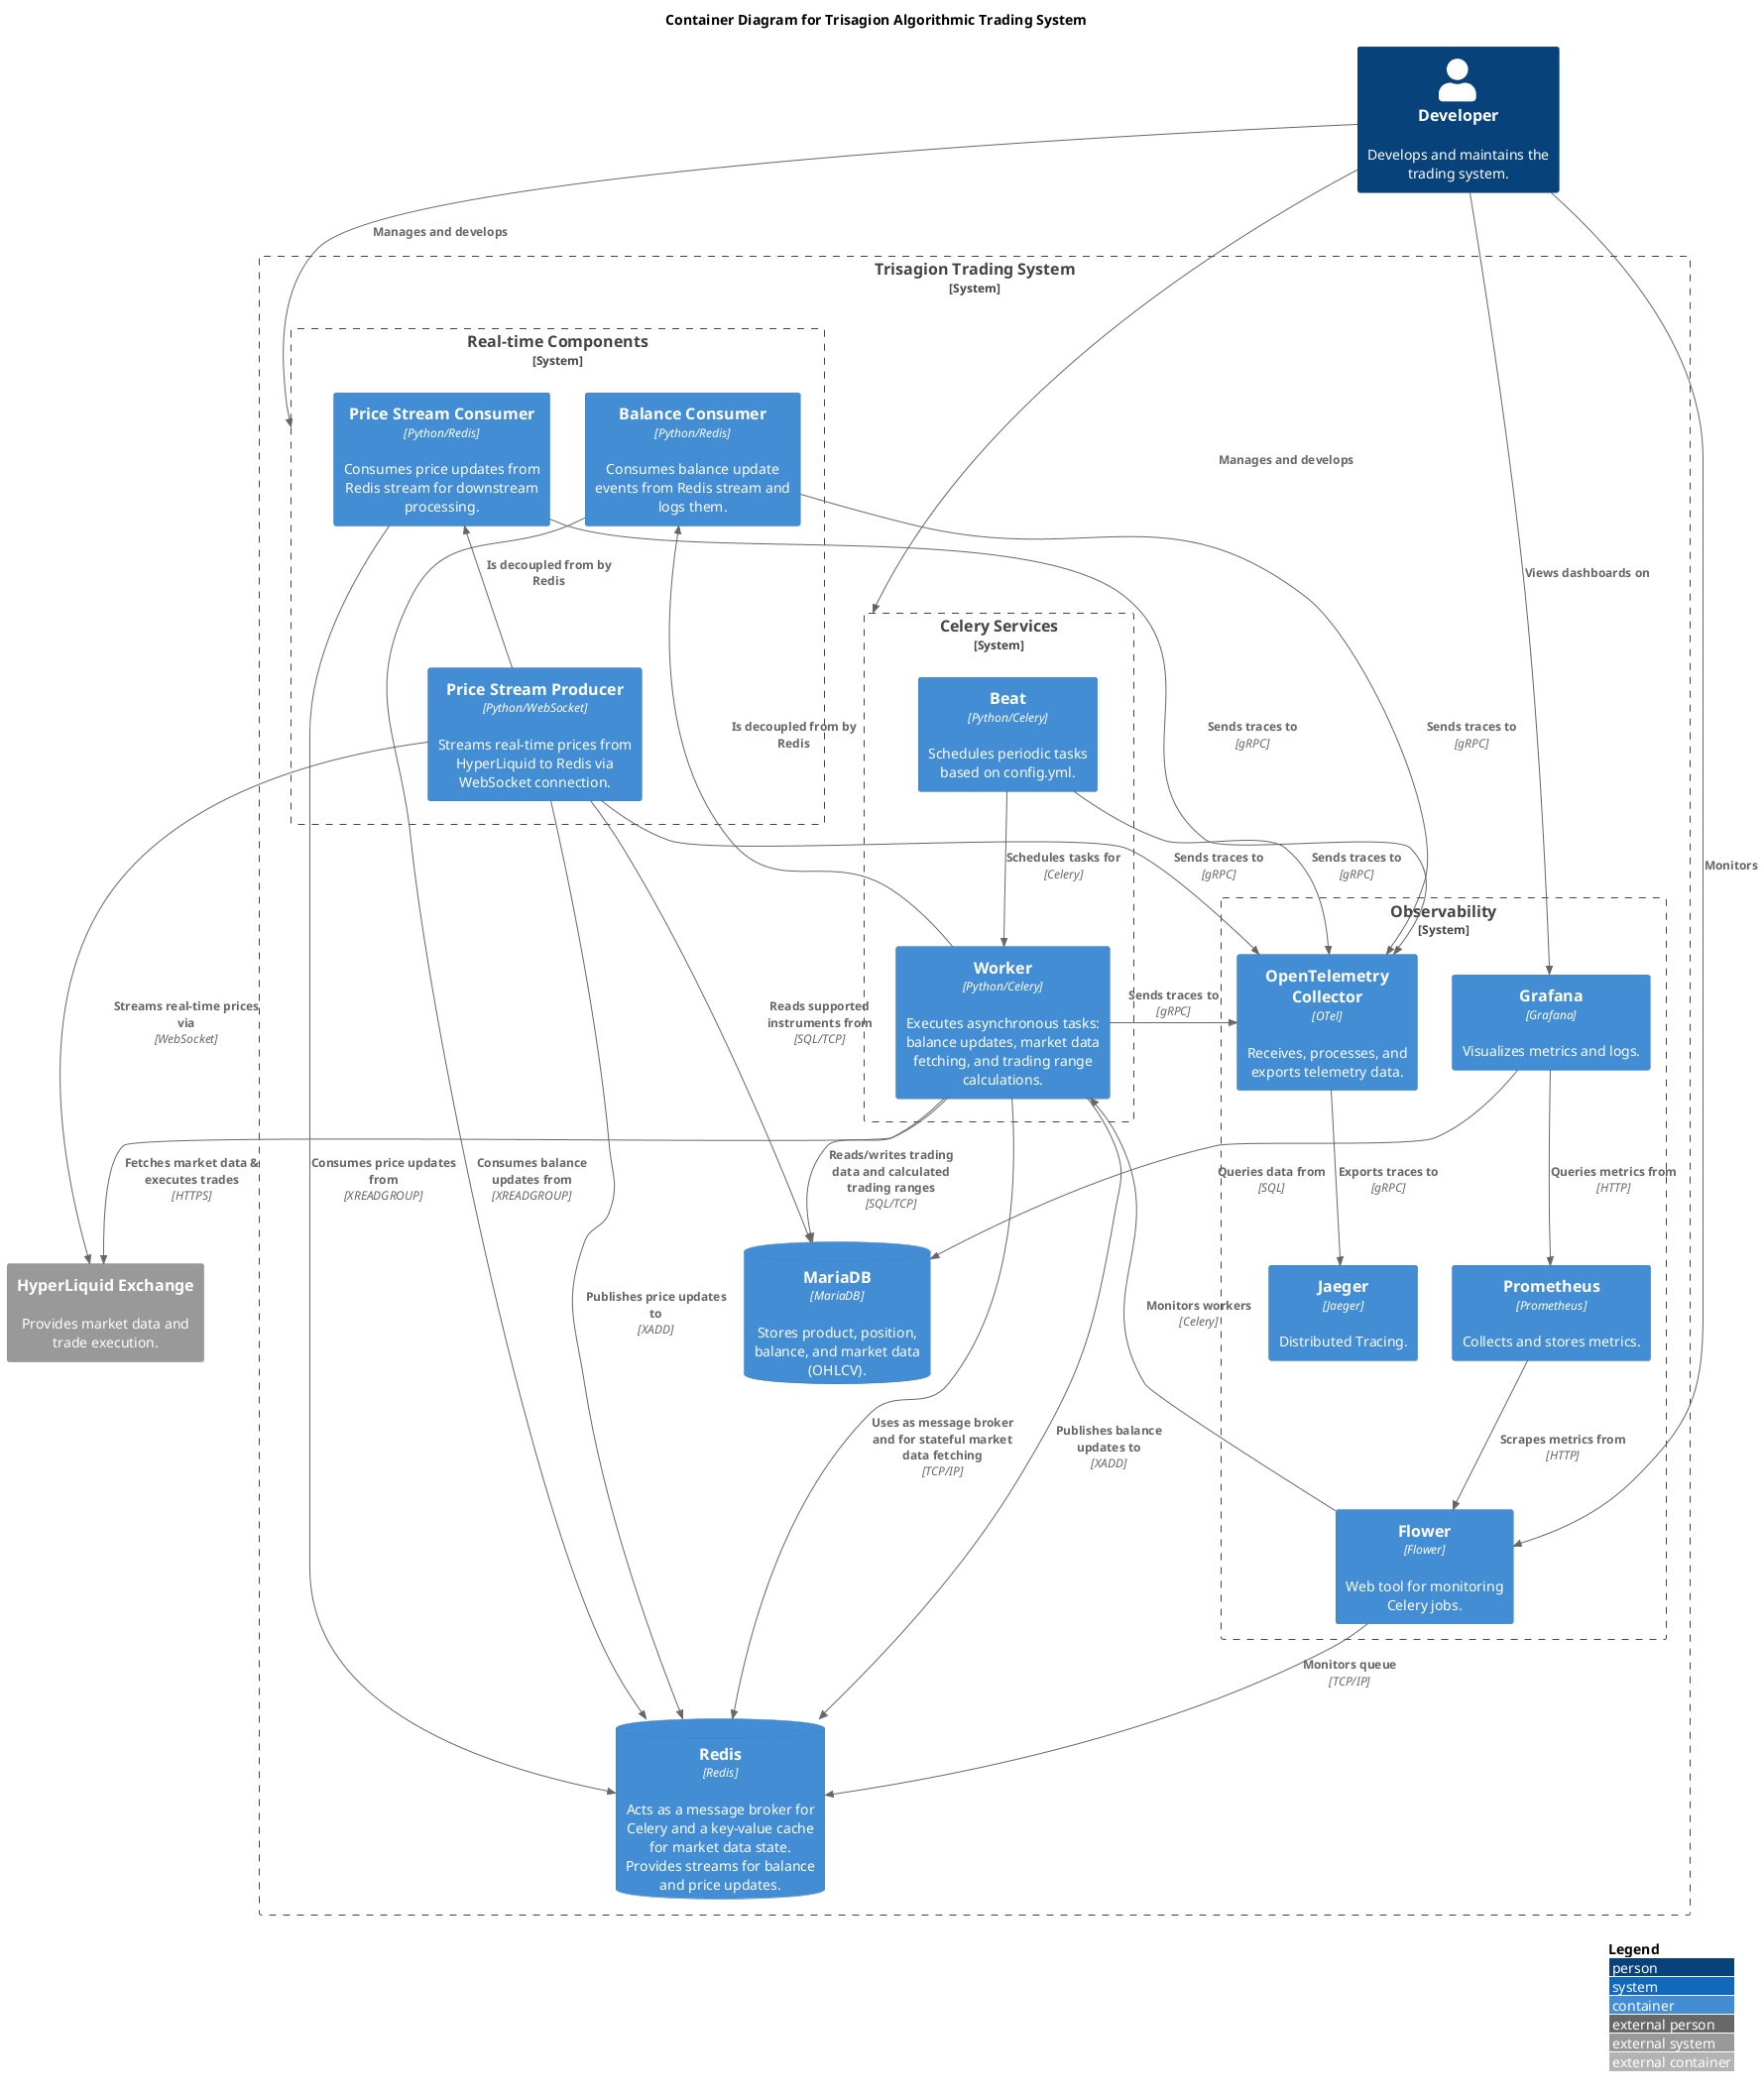 @startuml Trisagion System Containers
!include <C4/C4_Container.puml>

LAYOUT_WITH_LEGEND()
LAYOUT_TOP_DOWN()

title Container Diagram for Trisagion Algorithmic Trading System

Person(developer, "Developer", "Develops and maintains the trading system.")
System_Ext(hyperliquid, "HyperLiquid Exchange", "Provides market data and trade execution.")

System_Boundary(trisagion_system, "Trisagion Trading System") {

    System_Boundary(celery_services, "Celery Services") {
        Container(celery_worker, "Worker", "Python/Celery", "Executes asynchronous tasks: balance updates, market data fetching, and trading range calculations.")
        Container(celery_beat, "Beat", "Python/Celery", "Schedules periodic tasks based on config.yml.")
    }
    
    System_Boundary(streaming_components, "Real-time Components") {
        Container(balance_consumer, "Balance Consumer", "Python/Redis", "Consumes balance update events from Redis stream and logs them.")
        Container(price_producer, "Price Stream Producer", "Python/WebSocket", "Streams real-time prices from HyperLiquid to Redis via WebSocket connection.")
        Container(price_consumer, "Price Stream Consumer", "Python/Redis", "Consumes price updates from Redis stream for downstream processing.")
    }

    ContainerDb(redis, "Redis", "Redis", "Acts as a message broker for Celery and a key-value cache for market data state. Provides streams for balance and price updates.")
    ContainerDb(mariadb, "MariaDB", "MariaDB", "Stores product, position, balance, and market data (OHLCV).")
    
    System_Boundary(observability, "Observability") {
        Container(flower, "Flower", "Flower", "Web tool for monitoring Celery jobs.")
        Container(prometheus, "Prometheus", "Prometheus", "Collects and stores metrics.")
        Container(grafana, "Grafana", "Grafana", "Visualizes metrics and logs.")
        Container(jaeger, "Jaeger", "Jaeger", "Distributed Tracing.")
        Container(otel_collector, "OpenTelemetry Collector", "OTel", "Receives, processes, and exports telemetry data.")
    }

    Rel(developer, celery_services, "Manages and develops")
    Rel(developer, streaming_components, "Manages and develops")
    Rel(developer, flower, "Monitors")
    Rel(developer, grafana, "Views dashboards on")
    
    Rel(celery_beat, celery_worker, "Schedules tasks for", "Celery")
    
    Rel(celery_worker, redis, "Uses as message broker and for stateful market data fetching", "TCP/IP")
    Rel_D(celery_worker, redis, "Publishes balance updates to", "XADD")
    Rel(celery_worker, mariadb, "Reads/writes trading data and calculated trading ranges", "SQL/TCP")
    Rel(celery_worker, hyperliquid, "Fetches market data & executes trades", "HTTPS")
    
    Rel(price_producer, hyperliquid, "Streams real-time prices via", "WebSocket")
    Rel(price_producer, redis, "Publishes price updates to", "XADD")
    Rel(price_producer, mariadb, "Reads supported instruments from", "SQL/TCP")
    
    Rel(balance_consumer, redis, "Consumes balance updates from", "XREADGROUP")
    Rel(price_consumer, redis, "Consumes price updates from", "XREADGROUP")
    Rel_Back(balance_consumer, celery_worker, "Is decoupled from by Redis")
    Rel_Back(price_consumer, price_producer, "Is decoupled from by Redis")

    Rel(flower, redis, "Monitors queue", "TCP/IP")
    Rel(flower, celery_worker, "Monitors workers", "Celery")

    Rel(prometheus, flower, "Scrapes metrics from", "HTTP")
    Rel(grafana, prometheus, "Queries metrics from", "HTTP")
    Rel(grafana, mariadb, "Queries data from", "SQL")

    Rel(celery_worker, otel_collector, "Sends traces to", "gRPC")
    Rel(celery_beat, otel_collector, "Sends traces to", "gRPC")
    Rel(balance_consumer, otel_collector, "Sends traces to", "gRPC")
    Rel(price_producer, otel_collector, "Sends traces to", "gRPC")
    Rel(price_consumer, otel_collector, "Sends traces to", "gRPC")
    Rel(otel_collector, jaeger, "Exports traces to", "gRPC")
}

@enduml

